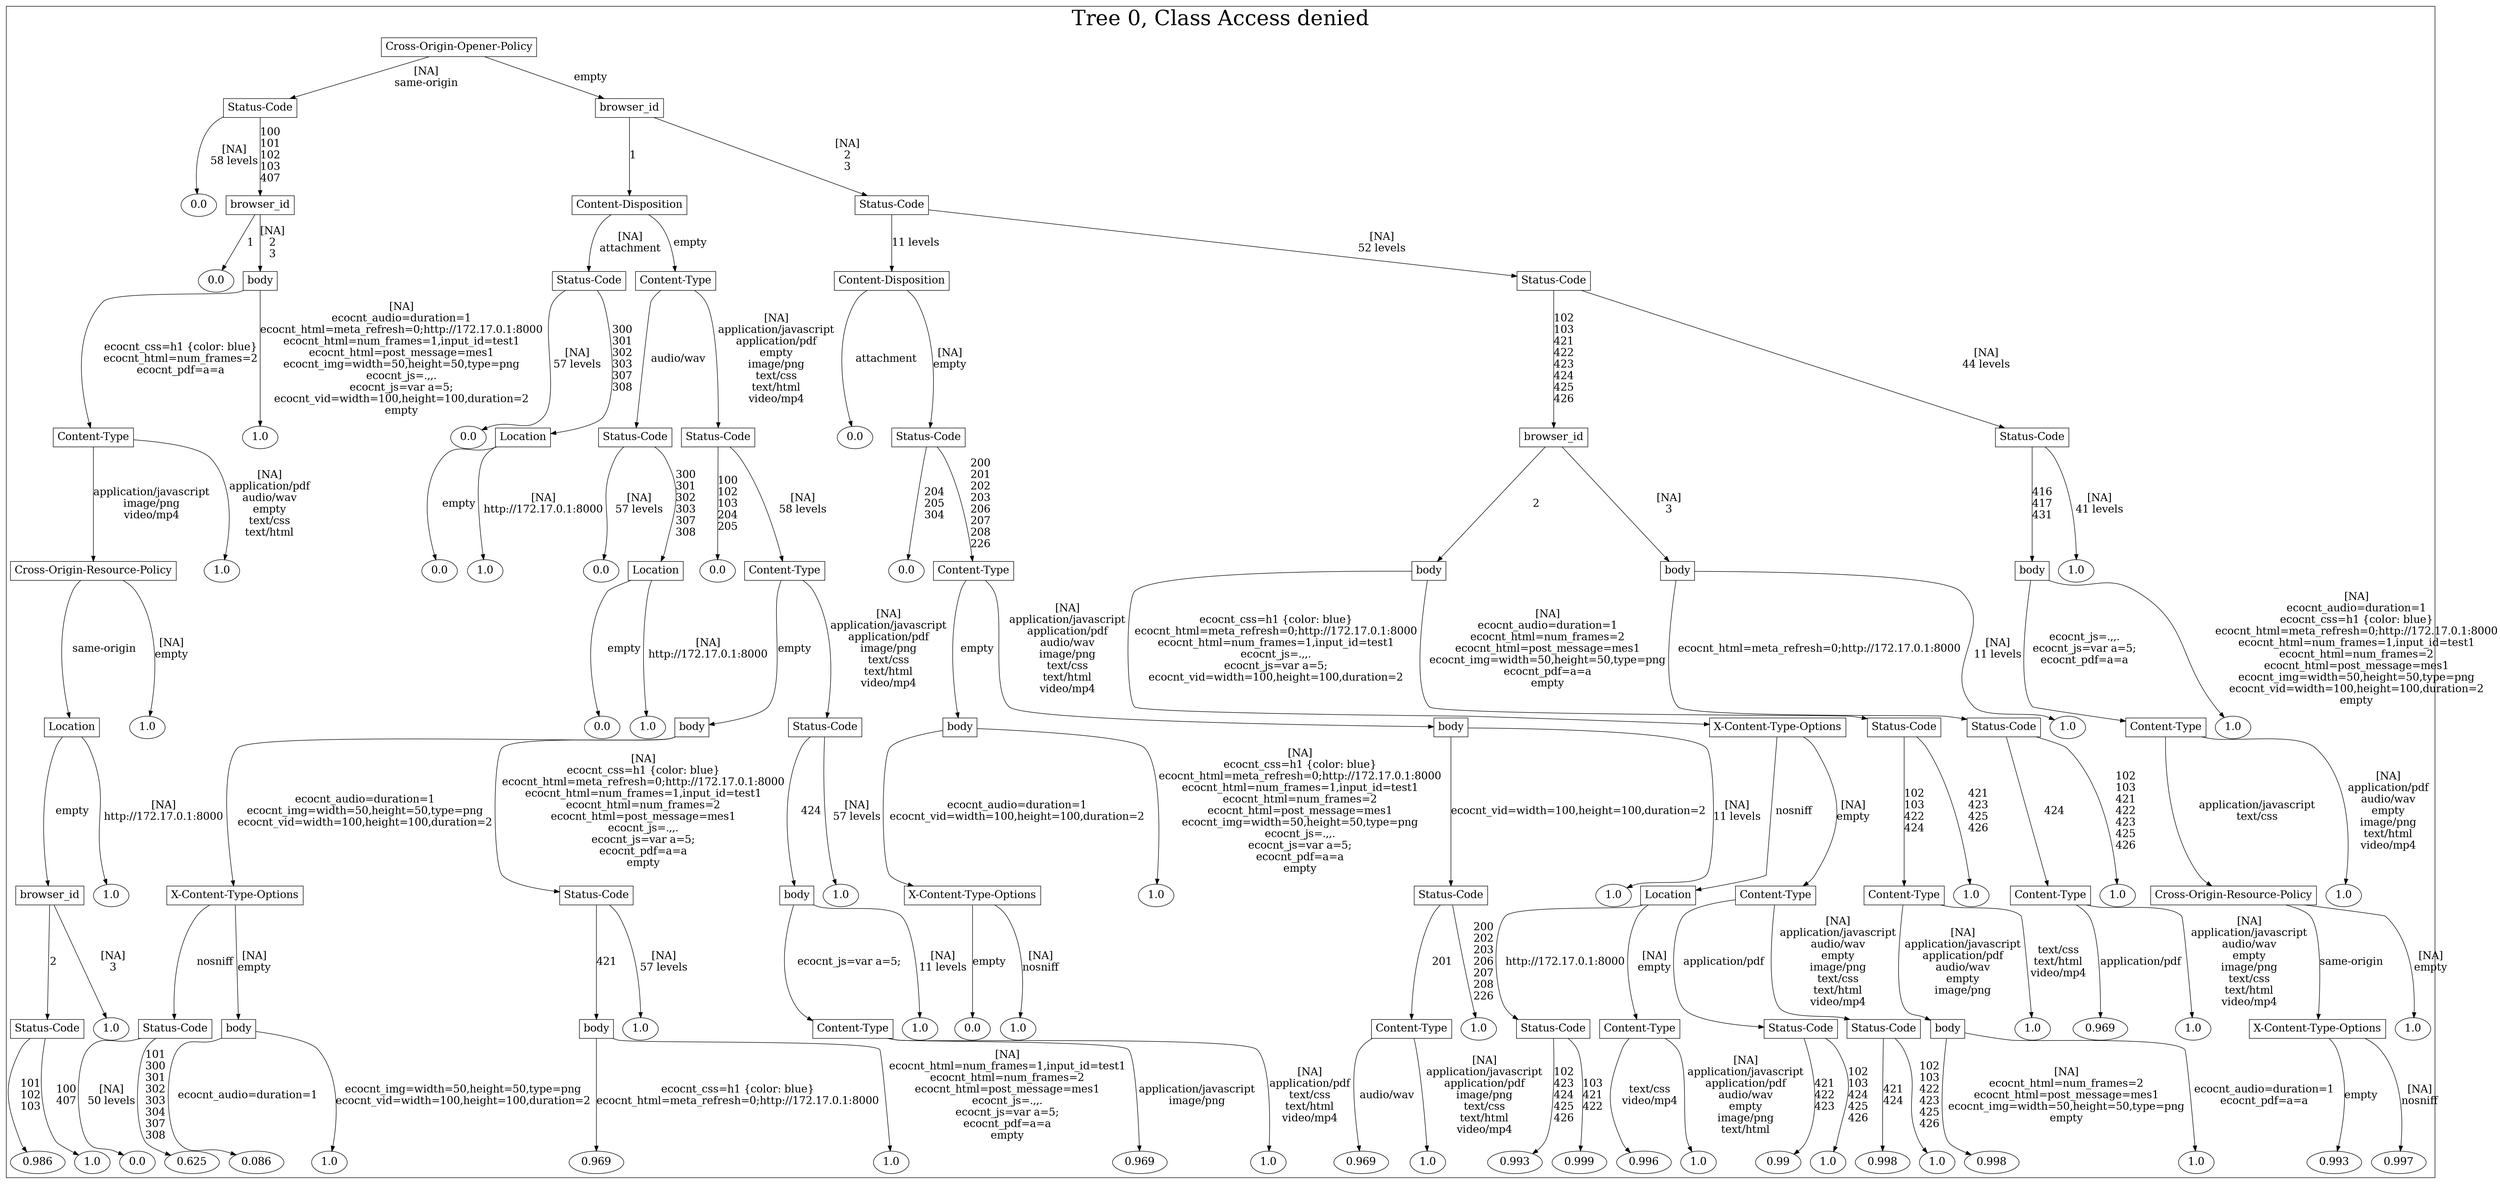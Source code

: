 /*
Generated by:
    http://https://github.com/h2oai/h2o-3/tree/master/h2o-genmodel/src/main/java/hex/genmodel/tools/PrintMojo.java
*/

/*
On a mac:

$ brew install graphviz
$ dot -Tpng file.gv -o file.png
$ open file.png
*/

digraph G {

subgraph cluster_0 {
/* Nodes */

/* Level 0 */
{
"SG_0_Node_0" [shape=box, fontsize=20, label="Cross-Origin-Opener-Policy"]
}

/* Level 1 */
{
"SG_0_Node_1" [shape=box, fontsize=20, label="Status-Code"]
"SG_0_Node_2" [shape=box, fontsize=20, label="browser_id"]
}

/* Level 2 */
{
"SG_0_Node_72" [fontsize=20, label="0.0"]
"SG_0_Node_3" [shape=box, fontsize=20, label="browser_id"]
"SG_0_Node_4" [shape=box, fontsize=20, label="Content-Disposition"]
"SG_0_Node_5" [shape=box, fontsize=20, label="Status-Code"]
}

/* Level 3 */
{
"SG_0_Node_73" [fontsize=20, label="0.0"]
"SG_0_Node_6" [shape=box, fontsize=20, label="body"]
"SG_0_Node_7" [shape=box, fontsize=20, label="Status-Code"]
"SG_0_Node_8" [shape=box, fontsize=20, label="Content-Type"]
"SG_0_Node_9" [shape=box, fontsize=20, label="Content-Disposition"]
"SG_0_Node_10" [shape=box, fontsize=20, label="Status-Code"]
}

/* Level 4 */
{
"SG_0_Node_11" [shape=box, fontsize=20, label="Content-Type"]
"SG_0_Node_74" [fontsize=20, label="1.0"]
"SG_0_Node_75" [fontsize=20, label="0.0"]
"SG_0_Node_12" [shape=box, fontsize=20, label="Location"]
"SG_0_Node_13" [shape=box, fontsize=20, label="Status-Code"]
"SG_0_Node_14" [shape=box, fontsize=20, label="Status-Code"]
"SG_0_Node_76" [fontsize=20, label="0.0"]
"SG_0_Node_15" [shape=box, fontsize=20, label="Status-Code"]
"SG_0_Node_16" [shape=box, fontsize=20, label="browser_id"]
"SG_0_Node_17" [shape=box, fontsize=20, label="Status-Code"]
}

/* Level 5 */
{
"SG_0_Node_18" [shape=box, fontsize=20, label="Cross-Origin-Resource-Policy"]
"SG_0_Node_77" [fontsize=20, label="1.0"]
"SG_0_Node_78" [fontsize=20, label="0.0"]
"SG_0_Node_79" [fontsize=20, label="1.0"]
"SG_0_Node_80" [fontsize=20, label="0.0"]
"SG_0_Node_19" [shape=box, fontsize=20, label="Location"]
"SG_0_Node_81" [fontsize=20, label="0.0"]
"SG_0_Node_20" [shape=box, fontsize=20, label="Content-Type"]
"SG_0_Node_82" [fontsize=20, label="0.0"]
"SG_0_Node_21" [shape=box, fontsize=20, label="Content-Type"]
"SG_0_Node_22" [shape=box, fontsize=20, label="body"]
"SG_0_Node_23" [shape=box, fontsize=20, label="body"]
"SG_0_Node_24" [shape=box, fontsize=20, label="body"]
"SG_0_Node_83" [fontsize=20, label="1.0"]
}

/* Level 6 */
{
"SG_0_Node_25" [shape=box, fontsize=20, label="Location"]
"SG_0_Node_84" [fontsize=20, label="1.0"]
"SG_0_Node_85" [fontsize=20, label="0.0"]
"SG_0_Node_86" [fontsize=20, label="1.0"]
"SG_0_Node_26" [shape=box, fontsize=20, label="body"]
"SG_0_Node_27" [shape=box, fontsize=20, label="Status-Code"]
"SG_0_Node_28" [shape=box, fontsize=20, label="body"]
"SG_0_Node_29" [shape=box, fontsize=20, label="body"]
"SG_0_Node_30" [shape=box, fontsize=20, label="X-Content-Type-Options"]
"SG_0_Node_31" [shape=box, fontsize=20, label="Status-Code"]
"SG_0_Node_32" [shape=box, fontsize=20, label="Status-Code"]
"SG_0_Node_87" [fontsize=20, label="1.0"]
"SG_0_Node_33" [shape=box, fontsize=20, label="Content-Type"]
"SG_0_Node_88" [fontsize=20, label="1.0"]
}

/* Level 7 */
{
"SG_0_Node_34" [shape=box, fontsize=20, label="browser_id"]
"SG_0_Node_89" [fontsize=20, label="1.0"]
"SG_0_Node_35" [shape=box, fontsize=20, label="X-Content-Type-Options"]
"SG_0_Node_36" [shape=box, fontsize=20, label="Status-Code"]
"SG_0_Node_37" [shape=box, fontsize=20, label="body"]
"SG_0_Node_90" [fontsize=20, label="1.0"]
"SG_0_Node_38" [shape=box, fontsize=20, label="X-Content-Type-Options"]
"SG_0_Node_91" [fontsize=20, label="1.0"]
"SG_0_Node_39" [shape=box, fontsize=20, label="Status-Code"]
"SG_0_Node_92" [fontsize=20, label="1.0"]
"SG_0_Node_40" [shape=box, fontsize=20, label="Location"]
"SG_0_Node_41" [shape=box, fontsize=20, label="Content-Type"]
"SG_0_Node_42" [shape=box, fontsize=20, label="Content-Type"]
"SG_0_Node_93" [fontsize=20, label="1.0"]
"SG_0_Node_43" [shape=box, fontsize=20, label="Content-Type"]
"SG_0_Node_94" [fontsize=20, label="1.0"]
"SG_0_Node_44" [shape=box, fontsize=20, label="Cross-Origin-Resource-Policy"]
"SG_0_Node_95" [fontsize=20, label="1.0"]
}

/* Level 8 */
{
"SG_0_Node_45" [shape=box, fontsize=20, label="Status-Code"]
"SG_0_Node_96" [fontsize=20, label="1.0"]
"SG_0_Node_46" [shape=box, fontsize=20, label="Status-Code"]
"SG_0_Node_47" [shape=box, fontsize=20, label="body"]
"SG_0_Node_48" [shape=box, fontsize=20, label="body"]
"SG_0_Node_97" [fontsize=20, label="1.0"]
"SG_0_Node_49" [shape=box, fontsize=20, label="Content-Type"]
"SG_0_Node_98" [fontsize=20, label="1.0"]
"SG_0_Node_99" [fontsize=20, label="0.0"]
"SG_0_Node_100" [fontsize=20, label="1.0"]
"SG_0_Node_50" [shape=box, fontsize=20, label="Content-Type"]
"SG_0_Node_101" [fontsize=20, label="1.0"]
"SG_0_Node_51" [shape=box, fontsize=20, label="Status-Code"]
"SG_0_Node_52" [shape=box, fontsize=20, label="Content-Type"]
"SG_0_Node_53" [shape=box, fontsize=20, label="Status-Code"]
"SG_0_Node_54" [shape=box, fontsize=20, label="Status-Code"]
"SG_0_Node_55" [shape=box, fontsize=20, label="body"]
"SG_0_Node_102" [fontsize=20, label="1.0"]
"SG_0_Node_103" [fontsize=20, label="0.969"]
"SG_0_Node_104" [fontsize=20, label="1.0"]
"SG_0_Node_57" [shape=box, fontsize=20, label="X-Content-Type-Options"]
"SG_0_Node_105" [fontsize=20, label="1.0"]
}

/* Level 9 */
{
"SG_0_Node_106" [fontsize=20, label="0.986"]
"SG_0_Node_107" [fontsize=20, label="1.0"]
"SG_0_Node_108" [fontsize=20, label="0.0"]
"SG_0_Node_109" [fontsize=20, label="0.625"]
"SG_0_Node_110" [fontsize=20, label="0.086"]
"SG_0_Node_111" [fontsize=20, label="1.0"]
"SG_0_Node_112" [fontsize=20, label="0.969"]
"SG_0_Node_113" [fontsize=20, label="1.0"]
"SG_0_Node_114" [fontsize=20, label="0.969"]
"SG_0_Node_115" [fontsize=20, label="1.0"]
"SG_0_Node_116" [fontsize=20, label="0.969"]
"SG_0_Node_117" [fontsize=20, label="1.0"]
"SG_0_Node_118" [fontsize=20, label="0.993"]
"SG_0_Node_119" [fontsize=20, label="0.999"]
"SG_0_Node_120" [fontsize=20, label="0.996"]
"SG_0_Node_121" [fontsize=20, label="1.0"]
"SG_0_Node_122" [fontsize=20, label="0.99"]
"SG_0_Node_123" [fontsize=20, label="1.0"]
"SG_0_Node_124" [fontsize=20, label="0.998"]
"SG_0_Node_125" [fontsize=20, label="1.0"]
"SG_0_Node_126" [fontsize=20, label="0.998"]
"SG_0_Node_127" [fontsize=20, label="1.0"]
"SG_0_Node_128" [fontsize=20, label="0.993"]
"SG_0_Node_129" [fontsize=20, label="0.997"]
}

/* Edges */
"SG_0_Node_0" -> "SG_0_Node_1" [fontsize=20, label="[NA]
same-origin
"]
"SG_0_Node_0" -> "SG_0_Node_2" [fontsize=20, label="empty
"]
"SG_0_Node_2" -> "SG_0_Node_4" [fontsize=20, label="1
"]
"SG_0_Node_2" -> "SG_0_Node_5" [fontsize=20, label="[NA]
2
3
"]
"SG_0_Node_5" -> "SG_0_Node_9" [fontsize=20, label="11 levels
"]
"SG_0_Node_5" -> "SG_0_Node_10" [fontsize=20, label="[NA]
52 levels
"]
"SG_0_Node_10" -> "SG_0_Node_16" [fontsize=20, label="102
103
421
422
423
424
425
426
"]
"SG_0_Node_10" -> "SG_0_Node_17" [fontsize=20, label="[NA]
44 levels
"]
"SG_0_Node_17" -> "SG_0_Node_24" [fontsize=20, label="416
417
431
"]
"SG_0_Node_17" -> "SG_0_Node_83" [fontsize=20, label="[NA]
41 levels
"]
"SG_0_Node_24" -> "SG_0_Node_33" [fontsize=20, label="ecocnt_js=.,,.
ecocnt_js=var a=5;
ecocnt_pdf=a=a
"]
"SG_0_Node_24" -> "SG_0_Node_88" [fontsize=20, label="[NA]
ecocnt_audio=duration=1
ecocnt_css=h1 {color: blue}
ecocnt_html=meta_refresh=0;http://172.17.0.1:8000
ecocnt_html=num_frames=1,input_id=test1
ecocnt_html=num_frames=2
ecocnt_html=post_message=mes1
ecocnt_img=width=50,height=50,type=png
ecocnt_vid=width=100,height=100,duration=2
empty
"]
"SG_0_Node_33" -> "SG_0_Node_44" [fontsize=20, label="application/javascript
text/css
"]
"SG_0_Node_33" -> "SG_0_Node_95" [fontsize=20, label="[NA]
application/pdf
audio/wav
empty
image/png
text/html
video/mp4
"]
"SG_0_Node_44" -> "SG_0_Node_57" [fontsize=20, label="same-origin
"]
"SG_0_Node_44" -> "SG_0_Node_105" [fontsize=20, label="[NA]
empty
"]
"SG_0_Node_57" -> "SG_0_Node_128" [fontsize=20, label="empty
"]
"SG_0_Node_57" -> "SG_0_Node_129" [fontsize=20, label="[NA]
nosniff
"]
"SG_0_Node_16" -> "SG_0_Node_22" [fontsize=20, label="2
"]
"SG_0_Node_16" -> "SG_0_Node_23" [fontsize=20, label="[NA]
3
"]
"SG_0_Node_23" -> "SG_0_Node_32" [fontsize=20, label="ecocnt_html=meta_refresh=0;http://172.17.0.1:8000
"]
"SG_0_Node_23" -> "SG_0_Node_87" [fontsize=20, label="[NA]
11 levels
"]
"SG_0_Node_32" -> "SG_0_Node_43" [fontsize=20, label="424
"]
"SG_0_Node_32" -> "SG_0_Node_94" [fontsize=20, label="102
103
421
422
423
425
426
"]
"SG_0_Node_43" -> "SG_0_Node_103" [fontsize=20, label="application/pdf
"]
"SG_0_Node_43" -> "SG_0_Node_104" [fontsize=20, label="[NA]
application/javascript
audio/wav
empty
image/png
text/css
text/html
video/mp4
"]
"SG_0_Node_22" -> "SG_0_Node_30" [fontsize=20, label="ecocnt_css=h1 {color: blue}
ecocnt_html=meta_refresh=0;http://172.17.0.1:8000
ecocnt_html=num_frames=1,input_id=test1
ecocnt_js=.,,.
ecocnt_js=var a=5;
ecocnt_vid=width=100,height=100,duration=2
"]
"SG_0_Node_22" -> "SG_0_Node_31" [fontsize=20, label="[NA]
ecocnt_audio=duration=1
ecocnt_html=num_frames=2
ecocnt_html=post_message=mes1
ecocnt_img=width=50,height=50,type=png
ecocnt_pdf=a=a
empty
"]
"SG_0_Node_31" -> "SG_0_Node_42" [fontsize=20, label="102
103
422
424
"]
"SG_0_Node_31" -> "SG_0_Node_93" [fontsize=20, label="421
423
425
426
"]
"SG_0_Node_42" -> "SG_0_Node_55" [fontsize=20, label="[NA]
application/javascript
application/pdf
audio/wav
empty
image/png
"]
"SG_0_Node_42" -> "SG_0_Node_102" [fontsize=20, label="text/css
text/html
video/mp4
"]
"SG_0_Node_55" -> "SG_0_Node_126" [fontsize=20, label="[NA]
ecocnt_html=num_frames=2
ecocnt_html=post_message=mes1
ecocnt_img=width=50,height=50,type=png
empty
"]
"SG_0_Node_55" -> "SG_0_Node_127" [fontsize=20, label="ecocnt_audio=duration=1
ecocnt_pdf=a=a
"]
"SG_0_Node_30" -> "SG_0_Node_40" [fontsize=20, label="nosniff
"]
"SG_0_Node_30" -> "SG_0_Node_41" [fontsize=20, label="[NA]
empty
"]
"SG_0_Node_41" -> "SG_0_Node_53" [fontsize=20, label="application/pdf
"]
"SG_0_Node_41" -> "SG_0_Node_54" [fontsize=20, label="[NA]
application/javascript
audio/wav
empty
image/png
text/css
text/html
video/mp4
"]
"SG_0_Node_54" -> "SG_0_Node_124" [fontsize=20, label="421
424
"]
"SG_0_Node_54" -> "SG_0_Node_125" [fontsize=20, label="102
103
422
423
425
426
"]
"SG_0_Node_53" -> "SG_0_Node_122" [fontsize=20, label="421
422
423
"]
"SG_0_Node_53" -> "SG_0_Node_123" [fontsize=20, label="102
103
424
425
426
"]
"SG_0_Node_40" -> "SG_0_Node_51" [fontsize=20, label="http://172.17.0.1:8000
"]
"SG_0_Node_40" -> "SG_0_Node_52" [fontsize=20, label="[NA]
empty
"]
"SG_0_Node_52" -> "SG_0_Node_120" [fontsize=20, label="text/css
video/mp4
"]
"SG_0_Node_52" -> "SG_0_Node_121" [fontsize=20, label="[NA]
application/javascript
application/pdf
audio/wav
empty
image/png
text/html
"]
"SG_0_Node_51" -> "SG_0_Node_118" [fontsize=20, label="102
423
424
425
426
"]
"SG_0_Node_51" -> "SG_0_Node_119" [fontsize=20, label="103
421
422
"]
"SG_0_Node_9" -> "SG_0_Node_76" [fontsize=20, label="attachment
"]
"SG_0_Node_9" -> "SG_0_Node_15" [fontsize=20, label="[NA]
empty
"]
"SG_0_Node_15" -> "SG_0_Node_82" [fontsize=20, label="204
205
304
"]
"SG_0_Node_15" -> "SG_0_Node_21" [fontsize=20, label="200
201
202
203
206
207
208
226
"]
"SG_0_Node_21" -> "SG_0_Node_28" [fontsize=20, label="empty
"]
"SG_0_Node_21" -> "SG_0_Node_29" [fontsize=20, label="[NA]
application/javascript
application/pdf
audio/wav
image/png
text/css
text/html
video/mp4
"]
"SG_0_Node_29" -> "SG_0_Node_39" [fontsize=20, label="ecocnt_vid=width=100,height=100,duration=2
"]
"SG_0_Node_29" -> "SG_0_Node_92" [fontsize=20, label="[NA]
11 levels
"]
"SG_0_Node_39" -> "SG_0_Node_50" [fontsize=20, label="201
"]
"SG_0_Node_39" -> "SG_0_Node_101" [fontsize=20, label="200
202
203
206
207
208
226
"]
"SG_0_Node_50" -> "SG_0_Node_116" [fontsize=20, label="audio/wav
"]
"SG_0_Node_50" -> "SG_0_Node_117" [fontsize=20, label="[NA]
application/javascript
application/pdf
image/png
text/css
text/html
video/mp4
"]
"SG_0_Node_28" -> "SG_0_Node_38" [fontsize=20, label="ecocnt_audio=duration=1
ecocnt_vid=width=100,height=100,duration=2
"]
"SG_0_Node_28" -> "SG_0_Node_91" [fontsize=20, label="[NA]
ecocnt_css=h1 {color: blue}
ecocnt_html=meta_refresh=0;http://172.17.0.1:8000
ecocnt_html=num_frames=1,input_id=test1
ecocnt_html=num_frames=2
ecocnt_html=post_message=mes1
ecocnt_img=width=50,height=50,type=png
ecocnt_js=.,,.
ecocnt_js=var a=5;
ecocnt_pdf=a=a
empty
"]
"SG_0_Node_38" -> "SG_0_Node_99" [fontsize=20, label="empty
"]
"SG_0_Node_38" -> "SG_0_Node_100" [fontsize=20, label="[NA]
nosniff
"]
"SG_0_Node_4" -> "SG_0_Node_7" [fontsize=20, label="[NA]
attachment
"]
"SG_0_Node_4" -> "SG_0_Node_8" [fontsize=20, label="empty
"]
"SG_0_Node_8" -> "SG_0_Node_13" [fontsize=20, label="audio/wav
"]
"SG_0_Node_8" -> "SG_0_Node_14" [fontsize=20, label="[NA]
application/javascript
application/pdf
empty
image/png
text/css
text/html
video/mp4
"]
"SG_0_Node_14" -> "SG_0_Node_81" [fontsize=20, label="100
102
103
204
205
"]
"SG_0_Node_14" -> "SG_0_Node_20" [fontsize=20, label="[NA]
58 levels
"]
"SG_0_Node_20" -> "SG_0_Node_26" [fontsize=20, label="empty
"]
"SG_0_Node_20" -> "SG_0_Node_27" [fontsize=20, label="[NA]
application/javascript
application/pdf
image/png
text/css
text/html
video/mp4
"]
"SG_0_Node_27" -> "SG_0_Node_37" [fontsize=20, label="424
"]
"SG_0_Node_27" -> "SG_0_Node_90" [fontsize=20, label="[NA]
57 levels
"]
"SG_0_Node_37" -> "SG_0_Node_49" [fontsize=20, label="ecocnt_js=var a=5;
"]
"SG_0_Node_37" -> "SG_0_Node_98" [fontsize=20, label="[NA]
11 levels
"]
"SG_0_Node_49" -> "SG_0_Node_114" [fontsize=20, label="application/javascript
image/png
"]
"SG_0_Node_49" -> "SG_0_Node_115" [fontsize=20, label="[NA]
application/pdf
text/css
text/html
video/mp4
"]
"SG_0_Node_26" -> "SG_0_Node_35" [fontsize=20, label="ecocnt_audio=duration=1
ecocnt_img=width=50,height=50,type=png
ecocnt_vid=width=100,height=100,duration=2
"]
"SG_0_Node_26" -> "SG_0_Node_36" [fontsize=20, label="[NA]
ecocnt_css=h1 {color: blue}
ecocnt_html=meta_refresh=0;http://172.17.0.1:8000
ecocnt_html=num_frames=1,input_id=test1
ecocnt_html=num_frames=2
ecocnt_html=post_message=mes1
ecocnt_js=.,,.
ecocnt_js=var a=5;
ecocnt_pdf=a=a
empty
"]
"SG_0_Node_36" -> "SG_0_Node_48" [fontsize=20, label="421
"]
"SG_0_Node_36" -> "SG_0_Node_97" [fontsize=20, label="[NA]
57 levels
"]
"SG_0_Node_48" -> "SG_0_Node_112" [fontsize=20, label="ecocnt_css=h1 {color: blue}
ecocnt_html=meta_refresh=0;http://172.17.0.1:8000
"]
"SG_0_Node_48" -> "SG_0_Node_113" [fontsize=20, label="[NA]
ecocnt_html=num_frames=1,input_id=test1
ecocnt_html=num_frames=2
ecocnt_html=post_message=mes1
ecocnt_js=.,,.
ecocnt_js=var a=5;
ecocnt_pdf=a=a
empty
"]
"SG_0_Node_35" -> "SG_0_Node_46" [fontsize=20, label="nosniff
"]
"SG_0_Node_35" -> "SG_0_Node_47" [fontsize=20, label="[NA]
empty
"]
"SG_0_Node_47" -> "SG_0_Node_110" [fontsize=20, label="ecocnt_audio=duration=1
"]
"SG_0_Node_47" -> "SG_0_Node_111" [fontsize=20, label="ecocnt_img=width=50,height=50,type=png
ecocnt_vid=width=100,height=100,duration=2
"]
"SG_0_Node_46" -> "SG_0_Node_108" [fontsize=20, label="[NA]
50 levels
"]
"SG_0_Node_46" -> "SG_0_Node_109" [fontsize=20, label="101
300
301
302
303
304
307
308
"]
"SG_0_Node_13" -> "SG_0_Node_80" [fontsize=20, label="[NA]
57 levels
"]
"SG_0_Node_13" -> "SG_0_Node_19" [fontsize=20, label="300
301
302
303
307
308
"]
"SG_0_Node_19" -> "SG_0_Node_85" [fontsize=20, label="empty
"]
"SG_0_Node_19" -> "SG_0_Node_86" [fontsize=20, label="[NA]
http://172.17.0.1:8000
"]
"SG_0_Node_7" -> "SG_0_Node_75" [fontsize=20, label="[NA]
57 levels
"]
"SG_0_Node_7" -> "SG_0_Node_12" [fontsize=20, label="300
301
302
303
307
308
"]
"SG_0_Node_12" -> "SG_0_Node_78" [fontsize=20, label="empty
"]
"SG_0_Node_12" -> "SG_0_Node_79" [fontsize=20, label="[NA]
http://172.17.0.1:8000
"]
"SG_0_Node_1" -> "SG_0_Node_72" [fontsize=20, label="[NA]
58 levels
"]
"SG_0_Node_1" -> "SG_0_Node_3" [fontsize=20, label="100
101
102
103
407
"]
"SG_0_Node_3" -> "SG_0_Node_73" [fontsize=20, label="1
"]
"SG_0_Node_3" -> "SG_0_Node_6" [fontsize=20, label="[NA]
2
3
"]
"SG_0_Node_6" -> "SG_0_Node_11" [fontsize=20, label="ecocnt_css=h1 {color: blue}
ecocnt_html=num_frames=2
ecocnt_pdf=a=a
"]
"SG_0_Node_6" -> "SG_0_Node_74" [fontsize=20, label="[NA]
ecocnt_audio=duration=1
ecocnt_html=meta_refresh=0;http://172.17.0.1:8000
ecocnt_html=num_frames=1,input_id=test1
ecocnt_html=post_message=mes1
ecocnt_img=width=50,height=50,type=png
ecocnt_js=.,,.
ecocnt_js=var a=5;
ecocnt_vid=width=100,height=100,duration=2
empty
"]
"SG_0_Node_11" -> "SG_0_Node_18" [fontsize=20, label="application/javascript
image/png
video/mp4
"]
"SG_0_Node_11" -> "SG_0_Node_77" [fontsize=20, label="[NA]
application/pdf
audio/wav
empty
text/css
text/html
"]
"SG_0_Node_18" -> "SG_0_Node_25" [fontsize=20, label="same-origin
"]
"SG_0_Node_18" -> "SG_0_Node_84" [fontsize=20, label="[NA]
empty
"]
"SG_0_Node_25" -> "SG_0_Node_34" [fontsize=20, label="empty
"]
"SG_0_Node_25" -> "SG_0_Node_89" [fontsize=20, label="[NA]
http://172.17.0.1:8000
"]
"SG_0_Node_34" -> "SG_0_Node_45" [fontsize=20, label="2
"]
"SG_0_Node_34" -> "SG_0_Node_96" [fontsize=20, label="[NA]
3
"]
"SG_0_Node_45" -> "SG_0_Node_106" [fontsize=20, label="101
102
103
"]
"SG_0_Node_45" -> "SG_0_Node_107" [fontsize=20, label="100
407
"]

fontsize=40
label="Tree 0, Class Access denied"
}

}


